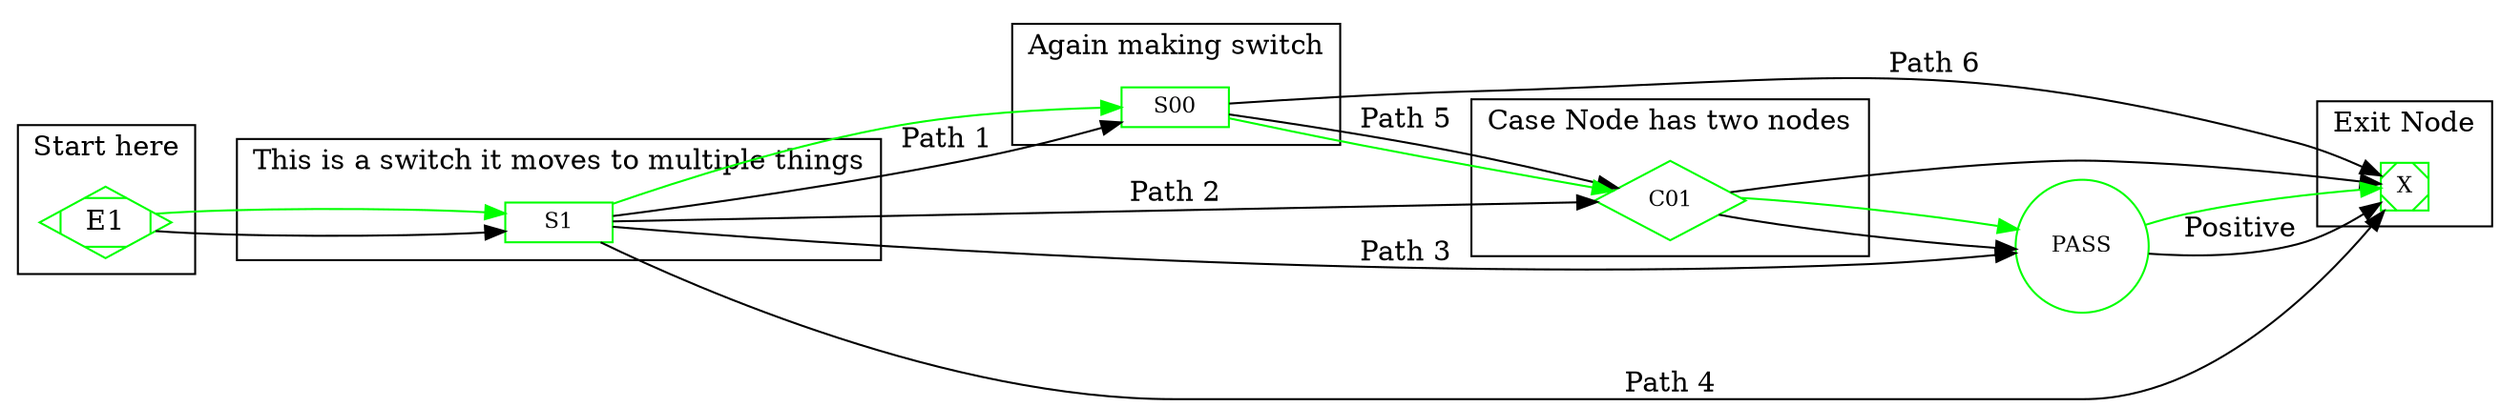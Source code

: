 
 digraph G {
	E1 [shape=Mdiamond];
	rankdir=LR;
	node [shape=record,height=.08,fontsize=11];
	E1 -> S1;
	subgraph "cluster_E1" { label="Start here"; E1; }
	S1 -> S00 [label="Path 1"];
	S1 -> C01 [label="Path 2"];
	S1 -> PASS [label="Path 3"];
	S1 -> X [label="Path 4"];
	subgraph "cluster_S1" { label="This is a switch it moves to multiple things"; S1;}
	S00 -> C01 [label="Path 5"];
	S00 -> X [label="Path 6"];
	subgraph "cluster_S00" { label="Again making switch"; S00;}
	C01 [shape=diamond]
	C01 -> PASS [label=""];
	C01 -> X [label=""];
	subgraph "cluster_C01" { label="Case Node has two nodes"; C01; }
	PASS [shape=circle]
	PASS -> X [label="Positive"];
	X [shape=Msquare]
	subgraph "cluster_X" { label="Exit Node"; X; }

	E1[color="green"]
	E1->S1 [color="green"]
	S1[color="green"]
	S1->S00 [color="green"]
	S00[color="green"]
	S00->C01 [color="green"]
	C01[color="green"]
	C01->PASS [color="green"]
	PASS[color="green"]
	PASS->X [color="green"]
	X [color="green"]
}

 digraph G1{
	E1_->S1_->S00_->C01_->PASS_->X_
}